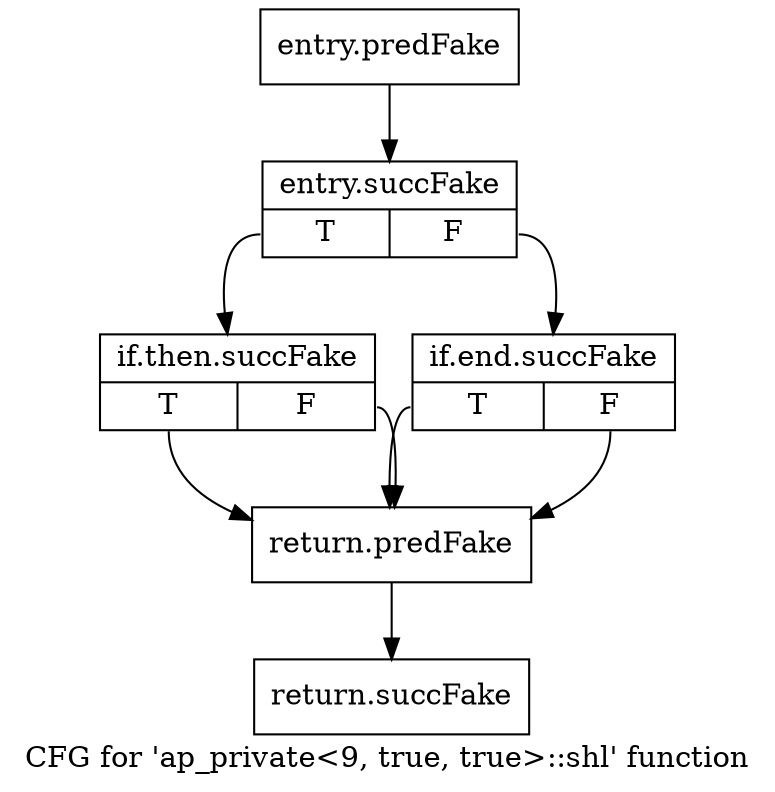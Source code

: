 digraph "CFG for 'ap_private\<9, true, true\>::shl' function" {
	label="CFG for 'ap_private\<9, true, true\>::shl' function";

	Node0x3be0610 [shape=record,filename="",linenumber="",label="{entry.predFake}"];
	Node0x3be0610 -> Node0x3e8d3e0[ callList="" memoryops="" filename="/tools/Xilinx/Vitis_HLS/2022.1/include/etc/ap_private.h" execusionnum="0"];
	Node0x3e8d3e0 [shape=record,filename="/tools/Xilinx/Vitis_HLS/2022.1/include/etc/ap_private.h",linenumber="1898",label="{entry.succFake|{<s0>T|<s1>F}}"];
	Node0x3e8d3e0:s0 -> Node0x3e8d550[ callList="" memoryops="" filename="/tools/Xilinx/Vitis_HLS/2022.1/include/etc/ap_private.h" execusionnum="0"];
	Node0x3e8d3e0:s1 -> Node0x3be2330[ callList="" memoryops="" filename="/tools/Xilinx/Vitis_HLS/2022.1/include/etc/ap_private.h" execusionnum="0"];
	Node0x3e8d550 [shape=record,filename="/tools/Xilinx/Vitis_HLS/2022.1/include/etc/ap_private.h",linenumber="1899",label="{if.then.succFake|{<s0>T|<s1>F}}"];
	Node0x3e8d550:s0 -> Node0x3be0840[ callList="" memoryops="" filename="/tools/Xilinx/Vitis_HLS/2022.1/include/etc/ap_private.h" execusionnum="0"];
	Node0x3e8d550:s1 -> Node0x3be0840[ callList="" memoryops="" filename="/tools/Xilinx/Vitis_HLS/2022.1/include/etc/ap_private.h" execusionnum="0"];
	Node0x3be2330 [shape=record,filename="/tools/Xilinx/Vitis_HLS/2022.1/include/etc/ap_private.h",linenumber="1904",label="{if.end.succFake|{<s0>T|<s1>F}}"];
	Node0x3be2330:s0 -> Node0x3be0840[ callList="" memoryops="" filename="/tools/Xilinx/Vitis_HLS/2022.1/include/etc/ap_private.h" execusionnum="0"];
	Node0x3be2330:s1 -> Node0x3be0840[ callList="" memoryops="" filename="/tools/Xilinx/Vitis_HLS/2022.1/include/etc/ap_private.h" execusionnum="0"];
	Node0x3be0840 [shape=record,filename="/tools/Xilinx/Vitis_HLS/2022.1/include/etc/ap_private.h",linenumber="1910",label="{return.predFake}"];
	Node0x3be0840 -> Node0x3e8d920[ callList="" memoryops="" filename="/tools/Xilinx/Vitis_HLS/2022.1/include/etc/ap_private.h" execusionnum="0"];
	Node0x3e8d920 [shape=record,filename="/tools/Xilinx/Vitis_HLS/2022.1/include/etc/ap_private.h",linenumber="1910",label="{return.succFake}"];
}
